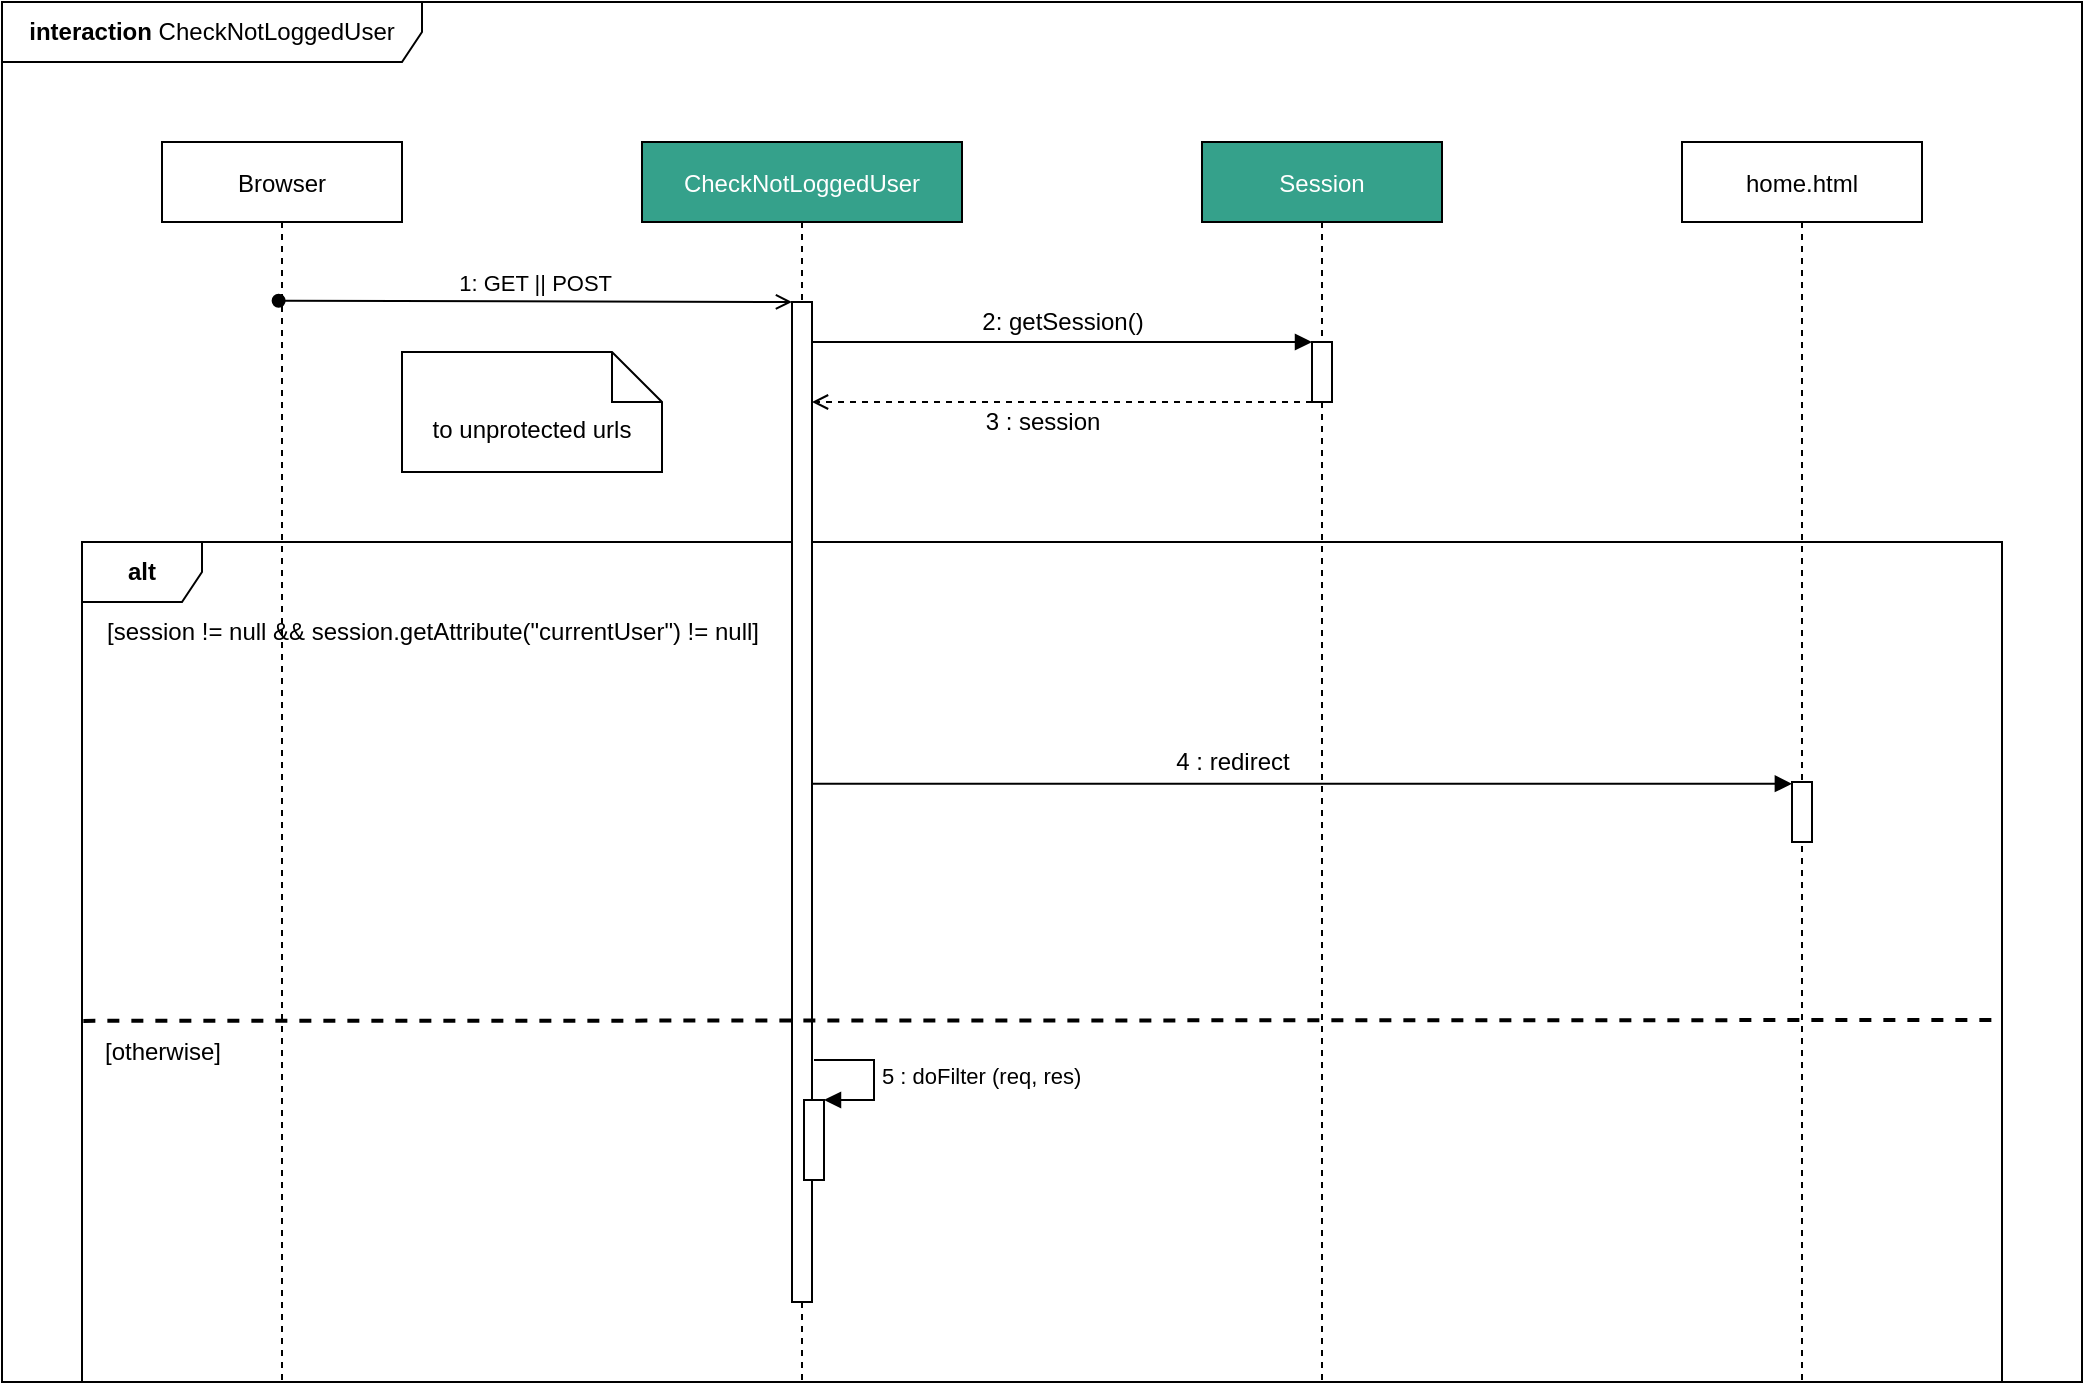 <mxfile version="20.2.7" type="device"><diagram id="kgpKYQtTHZ0yAKxKKP6v" name="Page-1"><mxGraphModel dx="868" dy="416" grid="1" gridSize="10" guides="1" tooltips="1" connect="1" arrows="1" fold="1" page="1" pageScale="1" pageWidth="2336" pageHeight="1654" math="0" shadow="0"><root><mxCell id="0"/><mxCell id="1" parent="0"/><mxCell id="lDZqo4605I25p7Pa_4Fq-8" value="&lt;b&gt;interaction&lt;/b&gt; CheckNotLoggedUser" style="shape=umlFrame;whiteSpace=wrap;html=1;width=210;height=30;" parent="1" vertex="1"><mxGeometry x="40" y="50" width="1040" height="690" as="geometry"/></mxCell><mxCell id="lDZqo4605I25p7Pa_4Fq-9" value="&lt;b&gt;alt&lt;/b&gt;" style="shape=umlFrame;whiteSpace=wrap;html=1;" parent="1" vertex="1"><mxGeometry x="80" y="320" width="960" height="420" as="geometry"/></mxCell><mxCell id="3nuBFxr9cyL0pnOWT2aG-1" value="Browser" style="shape=umlLifeline;perimeter=lifelinePerimeter;container=1;collapsible=0;recursiveResize=0;rounded=0;shadow=0;strokeWidth=1;" parent="1" vertex="1"><mxGeometry x="120" y="120" width="120" height="620" as="geometry"/></mxCell><mxCell id="lDZqo4605I25p7Pa_4Fq-16" value="[otherwise]" style="text;html=1;align=center;verticalAlign=middle;resizable=0;points=[];autosize=1;strokeColor=none;fillColor=none;" parent="3nuBFxr9cyL0pnOWT2aG-1" vertex="1"><mxGeometry x="-40" y="440" width="80" height="30" as="geometry"/></mxCell><mxCell id="3nuBFxr9cyL0pnOWT2aG-5" value="CheckNotLoggedUser" style="shape=umlLifeline;perimeter=lifelinePerimeter;container=1;collapsible=0;recursiveResize=0;rounded=0;shadow=0;strokeWidth=1;fillColor=#35A18B;fontColor=#FFFFFF;" parent="1" vertex="1"><mxGeometry x="360" y="120" width="160" height="620" as="geometry"/></mxCell><mxCell id="3nuBFxr9cyL0pnOWT2aG-6" value="" style="points=[];perimeter=orthogonalPerimeter;rounded=0;shadow=0;strokeWidth=1;" parent="3nuBFxr9cyL0pnOWT2aG-5" vertex="1"><mxGeometry x="75" y="80" width="10" height="500" as="geometry"/></mxCell><mxCell id="lDZqo4605I25p7Pa_4Fq-21" value="" style="html=1;points=[];perimeter=orthogonalPerimeter;" parent="3nuBFxr9cyL0pnOWT2aG-5" vertex="1"><mxGeometry x="81" y="479" width="10" height="40" as="geometry"/></mxCell><mxCell id="lDZqo4605I25p7Pa_4Fq-22" value="5 : doFilter (req, res)" style="edgeStyle=orthogonalEdgeStyle;html=1;align=left;spacingLeft=2;endArrow=block;rounded=0;entryX=1;entryY=0;" parent="3nuBFxr9cyL0pnOWT2aG-5" target="lDZqo4605I25p7Pa_4Fq-21" edge="1"><mxGeometry relative="1" as="geometry"><mxPoint x="86" y="459" as="sourcePoint"/><Array as="points"><mxPoint x="116" y="459"/></Array></mxGeometry></mxCell><mxCell id="3nuBFxr9cyL0pnOWT2aG-8" value="1: GET || POST" style="verticalAlign=bottom;endArrow=open;entryX=0;entryY=0;shadow=0;strokeWidth=1;startArrow=oval;startFill=1;endFill=0;exitX=0.486;exitY=0.128;exitDx=0;exitDy=0;exitPerimeter=0;" parent="1" source="3nuBFxr9cyL0pnOWT2aG-1" target="3nuBFxr9cyL0pnOWT2aG-6" edge="1"><mxGeometry relative="1" as="geometry"><mxPoint x="185" y="200" as="sourcePoint"/></mxGeometry></mxCell><mxCell id="lDZqo4605I25p7Pa_4Fq-1" value="Session" style="shape=umlLifeline;perimeter=lifelinePerimeter;container=1;collapsible=0;recursiveResize=0;rounded=0;shadow=0;strokeWidth=1;fontColor=#FFFFFF;fillColor=#35A18B;" parent="1" vertex="1"><mxGeometry x="640" y="120" width="120" height="620" as="geometry"/></mxCell><mxCell id="lDZqo4605I25p7Pa_4Fq-3" value="" style="points=[];perimeter=orthogonalPerimeter;rounded=0;shadow=0;strokeWidth=1;" parent="lDZqo4605I25p7Pa_4Fq-1" vertex="1"><mxGeometry x="55" y="100" width="10" height="30" as="geometry"/></mxCell><mxCell id="lDZqo4605I25p7Pa_4Fq-23" value="4 : redirect" style="text;html=1;align=center;verticalAlign=middle;resizable=0;points=[];autosize=1;strokeColor=none;fillColor=none;" parent="lDZqo4605I25p7Pa_4Fq-1" vertex="1"><mxGeometry x="-25" y="295" width="80" height="30" as="geometry"/></mxCell><mxCell id="lDZqo4605I25p7Pa_4Fq-4" value="" style="edgeStyle=orthogonalEdgeStyle;rounded=0;orthogonalLoop=1;jettySize=auto;html=1;startArrow=none;startFill=0;endArrow=block;endFill=1;" parent="1" source="3nuBFxr9cyL0pnOWT2aG-6" target="lDZqo4605I25p7Pa_4Fq-3" edge="1"><mxGeometry relative="1" as="geometry"><Array as="points"><mxPoint x="500" y="220"/><mxPoint x="500" y="220"/></Array></mxGeometry></mxCell><mxCell id="lDZqo4605I25p7Pa_4Fq-5" value="2: getSession()" style="text;html=1;align=center;verticalAlign=middle;resizable=0;points=[];autosize=1;strokeColor=none;fillColor=none;" parent="1" vertex="1"><mxGeometry x="520" y="195" width="100" height="30" as="geometry"/></mxCell><mxCell id="lDZqo4605I25p7Pa_4Fq-6" value="" style="rounded=0;orthogonalLoop=1;jettySize=auto;html=1;startArrow=none;startFill=0;endArrow=open;endFill=0;dashed=1;" parent="1" source="lDZqo4605I25p7Pa_4Fq-3" target="3nuBFxr9cyL0pnOWT2aG-6" edge="1"><mxGeometry relative="1" as="geometry"><Array as="points"><mxPoint x="590" y="250"/></Array></mxGeometry></mxCell><mxCell id="lDZqo4605I25p7Pa_4Fq-7" value="3 : session" style="text;html=1;align=center;verticalAlign=middle;resizable=0;points=[];autosize=1;strokeColor=none;fillColor=none;" parent="1" vertex="1"><mxGeometry x="520" y="245" width="80" height="30" as="geometry"/></mxCell><mxCell id="lDZqo4605I25p7Pa_4Fq-10" value="[session != null &amp;amp;&amp;amp; session.getAttribute(&quot;currentUser&quot;) != null]" style="text;html=1;align=center;verticalAlign=middle;resizable=0;points=[];autosize=1;strokeColor=none;fillColor=none;" parent="1" vertex="1"><mxGeometry x="80" y="350" width="350" height="30" as="geometry"/></mxCell><mxCell id="lDZqo4605I25p7Pa_4Fq-11" value="" style="endArrow=none;dashed=1;html=1;strokeWidth=2;rounded=0;exitX=0.001;exitY=0.328;exitDx=0;exitDy=0;exitPerimeter=0;" parent="1" edge="1"><mxGeometry width="50" height="50" relative="1" as="geometry"><mxPoint x="80.68" y="559.44" as="sourcePoint"/><mxPoint x="1040" y="559" as="targetPoint"/></mxGeometry></mxCell><mxCell id="lDZqo4605I25p7Pa_4Fq-13" style="edgeStyle=none;rounded=0;orthogonalLoop=1;jettySize=auto;html=1;startArrow=none;startFill=0;endArrow=block;endFill=1;entryX=-0.006;entryY=0.029;entryDx=0;entryDy=0;entryPerimeter=0;" parent="1" source="3nuBFxr9cyL0pnOWT2aG-6" target="lDZqo4605I25p7Pa_4Fq-15" edge="1"><mxGeometry relative="1" as="geometry"/></mxCell><mxCell id="lDZqo4605I25p7Pa_4Fq-14" value="home.html" style="shape=umlLifeline;perimeter=lifelinePerimeter;container=1;collapsible=0;recursiveResize=0;rounded=0;shadow=0;strokeWidth=1;" parent="1" vertex="1"><mxGeometry x="880" y="120" width="120" height="620" as="geometry"/></mxCell><mxCell id="lDZqo4605I25p7Pa_4Fq-15" value="" style="points=[];perimeter=orthogonalPerimeter;rounded=0;shadow=0;strokeWidth=1;" parent="lDZqo4605I25p7Pa_4Fq-14" vertex="1"><mxGeometry x="55" y="320" width="10" height="30" as="geometry"/></mxCell><mxCell id="lDZqo4605I25p7Pa_4Fq-24" value="to unprotected urls" style="shape=note2;boundedLbl=1;whiteSpace=wrap;html=1;size=25;verticalAlign=top;align=center;" parent="1" vertex="1"><mxGeometry x="240" y="225" width="130" height="60" as="geometry"/></mxCell></root></mxGraphModel></diagram></mxfile>